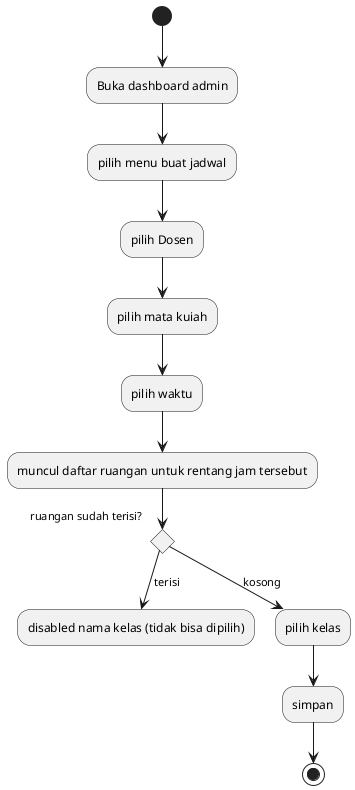 @startuml buat_jadwal

(*) --> Buka dashboard admin
--> pilih menu buat jadwal
--> pilih Dosen
--> pilih mata kuiah
--> pilih waktu
--> muncul daftar ruangan untuk rentang jam tersebut
if "ruangan sudah terisi?" then
    --> [terisi] disabled nama kelas (tidak bisa dipilih)
else
    --> [kosong] pilih kelas
endif
--> simpan
--> (*)

@enduml